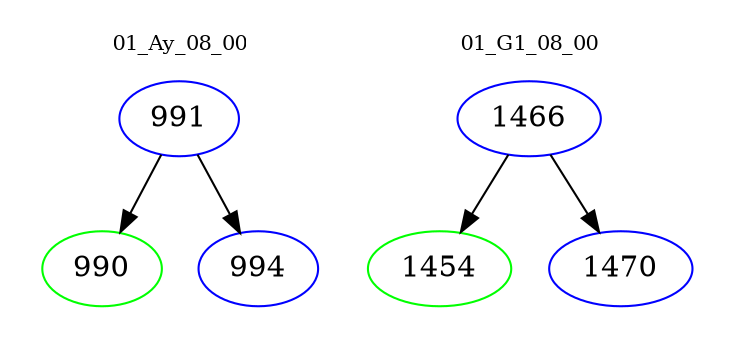 digraph{
subgraph cluster_0 {
color = white
label = "01_Ay_08_00";
fontsize=10;
T0_991 [label="991", color="blue"]
T0_991 -> T0_990 [color="black"]
T0_990 [label="990", color="green"]
T0_991 -> T0_994 [color="black"]
T0_994 [label="994", color="blue"]
}
subgraph cluster_1 {
color = white
label = "01_G1_08_00";
fontsize=10;
T1_1466 [label="1466", color="blue"]
T1_1466 -> T1_1454 [color="black"]
T1_1454 [label="1454", color="green"]
T1_1466 -> T1_1470 [color="black"]
T1_1470 [label="1470", color="blue"]
}
}
